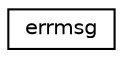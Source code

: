 digraph "Graphical Class Hierarchy"
{
  edge [fontname="Helvetica",fontsize="10",labelfontname="Helvetica",labelfontsize="10"];
  node [fontname="Helvetica",fontsize="10",shape=record];
  rankdir="LR";
  Node0 [label="errmsg",height=0.2,width=0.4,color="black", fillcolor="white", style="filled",URL="$structerrmsg.html"];
}
